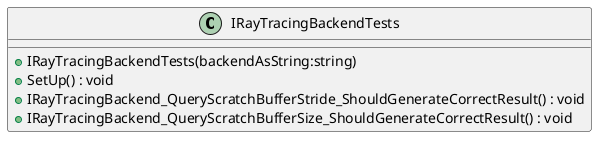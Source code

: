 @startuml
class IRayTracingBackendTests {
    + IRayTracingBackendTests(backendAsString:string)
    + SetUp() : void
    + IRayTracingBackend_QueryScratchBufferStride_ShouldGenerateCorrectResult() : void
    + IRayTracingBackend_QueryScratchBufferSize_ShouldGenerateCorrectResult() : void
}
@enduml
